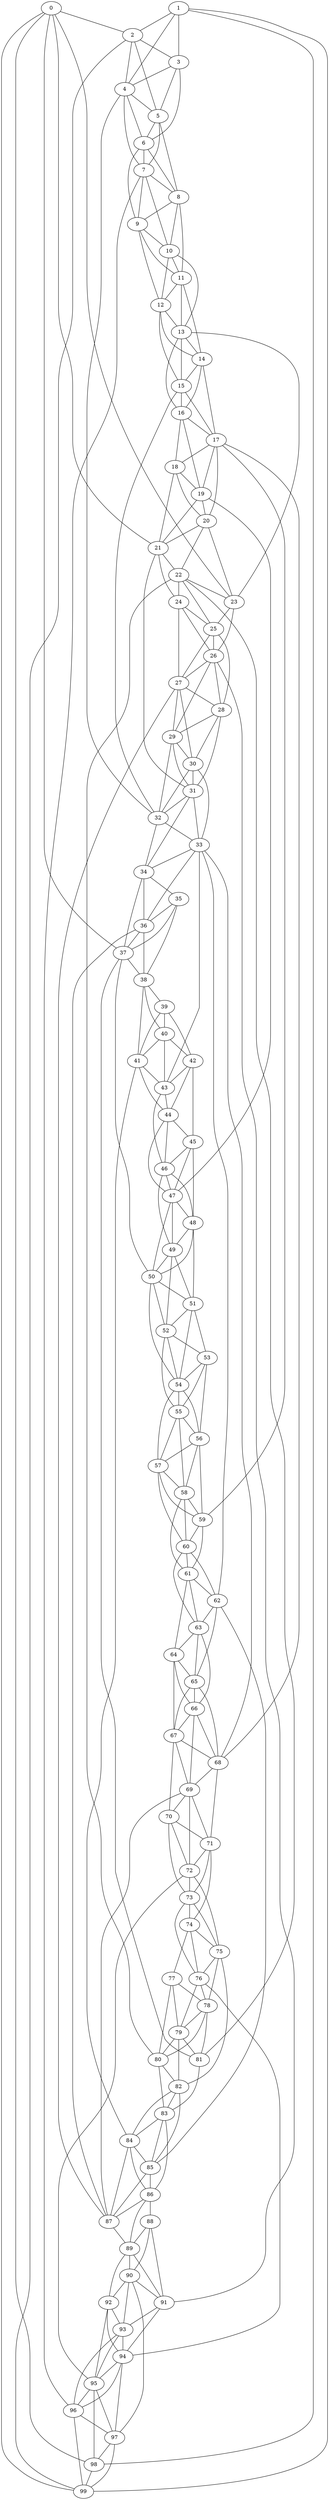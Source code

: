 strict graph "watts_strogatz_graph(100,6,0.1)" {
0;
1;
2;
3;
4;
5;
6;
7;
8;
9;
10;
11;
12;
13;
14;
15;
16;
17;
18;
19;
20;
21;
22;
23;
24;
25;
26;
27;
28;
29;
30;
31;
32;
33;
34;
35;
36;
37;
38;
39;
40;
41;
42;
43;
44;
45;
46;
47;
48;
49;
50;
51;
52;
53;
54;
55;
56;
57;
58;
59;
60;
61;
62;
63;
64;
65;
66;
67;
68;
69;
70;
71;
72;
73;
74;
75;
76;
77;
78;
79;
80;
81;
82;
83;
84;
85;
86;
87;
88;
89;
90;
91;
92;
93;
94;
95;
96;
97;
98;
99;
0 -- 2  [is_available=True, prob="0.404568651207"];
0 -- 37  [is_available=True, prob="0.89430727141"];
0 -- 98  [is_available=True, prob="0.112912237119"];
0 -- 99  [is_available=True, prob="0.0492135881629"];
0 -- 21  [is_available=True, prob="0.820825814095"];
0 -- 23  [is_available=True, prob="1.0"];
1 -- 2  [is_available=True, prob="1.0"];
1 -- 99  [is_available=True, prob="0.911406872276"];
1 -- 4  [is_available=True, prob="0.282819895791"];
1 -- 98  [is_available=True, prob="0.0252135138396"];
1 -- 3  [is_available=True, prob="0.521943967387"];
2 -- 3  [is_available=True, prob="0.860455242229"];
2 -- 4  [is_available=True, prob="0.27597022181"];
2 -- 5  [is_available=True, prob="0.594268158527"];
2 -- 99  [is_available=True, prob="1.0"];
3 -- 4  [is_available=True, prob="1.0"];
3 -- 5  [is_available=True, prob="0.517934697987"];
3 -- 6  [is_available=True, prob="0.465299019695"];
4 -- 32  [is_available=True, prob="0.693758560918"];
4 -- 5  [is_available=True, prob="0.329417780325"];
4 -- 6  [is_available=True, prob="0.2591745241"];
4 -- 7  [is_available=True, prob="0.357610133847"];
5 -- 6  [is_available=True, prob="0.908138757935"];
5 -- 7  [is_available=True, prob="0.649773210959"];
5 -- 8  [is_available=True, prob="0.969536194228"];
6 -- 7  [is_available=True, prob="0.514722623103"];
6 -- 8  [is_available=True, prob="1.0"];
6 -- 9  [is_available=True, prob="0.394757101127"];
7 -- 96  [is_available=True, prob="1.0"];
7 -- 8  [is_available=True, prob="0.32098603619"];
7 -- 9  [is_available=True, prob="1.0"];
7 -- 10  [is_available=True, prob="0.0392241794175"];
8 -- 9  [is_available=True, prob="0.776556052693"];
8 -- 10  [is_available=True, prob="0.908416186019"];
8 -- 11  [is_available=True, prob="0.625084002592"];
9 -- 10  [is_available=True, prob="0.118145312951"];
9 -- 11  [is_available=True, prob="0.690214792559"];
9 -- 12  [is_available=True, prob="1.0"];
10 -- 11  [is_available=True, prob="0.701667457419"];
10 -- 12  [is_available=True, prob="0.191606260596"];
10 -- 13  [is_available=True, prob="0.702476051108"];
11 -- 12  [is_available=True, prob="0.995066607897"];
11 -- 13  [is_available=True, prob="0.798807085447"];
11 -- 14  [is_available=True, prob="0.911836279687"];
12 -- 13  [is_available=True, prob="0.907907338809"];
12 -- 14  [is_available=True, prob="0.688125809661"];
12 -- 15  [is_available=True, prob="0.061091355521"];
13 -- 14  [is_available=True, prob="0.401416966236"];
13 -- 15  [is_available=True, prob="0.806180555447"];
13 -- 16  [is_available=True, prob="0.970791040335"];
13 -- 23  [is_available=True, prob="1.0"];
14 -- 15  [is_available=True, prob="0.223785095932"];
14 -- 16  [is_available=True, prob="1.0"];
14 -- 17  [is_available=True, prob="0.589967661436"];
15 -- 32  [is_available=True, prob="0.661783836894"];
15 -- 16  [is_available=True, prob="1.0"];
15 -- 17  [is_available=True, prob="0.482113471384"];
16 -- 17  [is_available=True, prob="0.57650108501"];
16 -- 18  [is_available=True, prob="0.521808489857"];
16 -- 19  [is_available=True, prob="0.309461304222"];
17 -- 68  [is_available=True, prob="1.0"];
17 -- 18  [is_available=True, prob="0.764123185344"];
17 -- 19  [is_available=True, prob="0.0897301612175"];
17 -- 20  [is_available=True, prob="1.0"];
17 -- 59  [is_available=True, prob="0.566910206514"];
18 -- 19  [is_available=True, prob="0.941615874552"];
18 -- 20  [is_available=True, prob="1.0"];
18 -- 21  [is_available=True, prob="0.993488005521"];
19 -- 47  [is_available=True, prob="0.958167001717"];
19 -- 20  [is_available=True, prob="0.902527411293"];
19 -- 21  [is_available=True, prob="0.689988990892"];
20 -- 21  [is_available=True, prob="0.902825222285"];
20 -- 22  [is_available=True, prob="1.0"];
20 -- 23  [is_available=True, prob="1.0"];
21 -- 22  [is_available=True, prob="1.0"];
21 -- 24  [is_available=True, prob="1.0"];
21 -- 31  [is_available=True, prob="0.362791508334"];
22 -- 80  [is_available=True, prob="0.566376698518"];
22 -- 81  [is_available=True, prob="0.296813042802"];
22 -- 23  [is_available=True, prob="0.873115317443"];
22 -- 24  [is_available=True, prob="0.188562114084"];
22 -- 25  [is_available=True, prob="0.556837858533"];
23 -- 25  [is_available=True, prob="0.880979137551"];
23 -- 26  [is_available=True, prob="0.189616441155"];
24 -- 25  [is_available=True, prob="0.621498570092"];
24 -- 26  [is_available=True, prob="1.0"];
24 -- 27  [is_available=True, prob="0.310847796466"];
25 -- 26  [is_available=True, prob="1.0"];
25 -- 27  [is_available=True, prob="0.127172240268"];
25 -- 28  [is_available=True, prob="1.0"];
26 -- 91  [is_available=True, prob="0.688389978615"];
26 -- 27  [is_available=True, prob="0.00614432826056"];
26 -- 28  [is_available=True, prob="0.254981363854"];
26 -- 29  [is_available=True, prob="0.184547569565"];
27 -- 87  [is_available=True, prob="0.000364572888597"];
27 -- 28  [is_available=True, prob="0.358008884978"];
27 -- 29  [is_available=True, prob="0.333462764019"];
27 -- 30  [is_available=True, prob="0.391592920711"];
28 -- 29  [is_available=True, prob="1.0"];
28 -- 30  [is_available=True, prob="0.0177546083059"];
28 -- 31  [is_available=True, prob="0.878614844935"];
29 -- 32  [is_available=True, prob="1.0"];
29 -- 30  [is_available=True, prob="1.0"];
29 -- 31  [is_available=True, prob="0.362411485111"];
30 -- 32  [is_available=True, prob="0.164881782422"];
30 -- 33  [is_available=True, prob="1.0"];
30 -- 31  [is_available=True, prob="0.667548368461"];
31 -- 32  [is_available=True, prob="1.0"];
31 -- 33  [is_available=True, prob="0.564347790974"];
31 -- 34  [is_available=True, prob="0.63171837769"];
32 -- 33  [is_available=True, prob="0.609016118472"];
32 -- 34  [is_available=True, prob="0.819598767704"];
33 -- 34  [is_available=True, prob="1.0"];
33 -- 36  [is_available=True, prob="1.0"];
33 -- 43  [is_available=True, prob="0.315872048826"];
33 -- 62  [is_available=True, prob="0.110622180111"];
33 -- 68  [is_available=True, prob="0.567023249735"];
34 -- 35  [is_available=True, prob="0.11960468572"];
34 -- 36  [is_available=True, prob="0.404019801448"];
34 -- 37  [is_available=True, prob="0.703304524199"];
35 -- 36  [is_available=True, prob="1.0"];
35 -- 37  [is_available=True, prob="0.708228593972"];
35 -- 38  [is_available=True, prob="0.306621013162"];
36 -- 37  [is_available=True, prob="0.529873602848"];
36 -- 38  [is_available=True, prob="0.816438764066"];
36 -- 87  [is_available=True, prob="1.0"];
37 -- 38  [is_available=True, prob="0.790576468838"];
37 -- 81  [is_available=True, prob="0.884950689208"];
37 -- 50  [is_available=True, prob="0.455238404776"];
38 -- 39  [is_available=True, prob="0.117843488596"];
38 -- 40  [is_available=True, prob="1.0"];
38 -- 41  [is_available=True, prob="0.997238091436"];
39 -- 40  [is_available=True, prob="0.978862611774"];
39 -- 41  [is_available=True, prob="0.705816296879"];
39 -- 42  [is_available=True, prob="0.229267430103"];
40 -- 41  [is_available=True, prob="1.0"];
40 -- 42  [is_available=True, prob="0.700243022165"];
40 -- 43  [is_available=True, prob="1.0"];
41 -- 43  [is_available=True, prob="0.174221600489"];
41 -- 44  [is_available=True, prob="0.826008519345"];
41 -- 84  [is_available=True, prob="1.0"];
42 -- 43  [is_available=True, prob="1.0"];
42 -- 44  [is_available=True, prob="0.606096635461"];
42 -- 45  [is_available=True, prob="0.27360657916"];
43 -- 44  [is_available=True, prob="0.376974300651"];
43 -- 46  [is_available=True, prob="0.347933781655"];
44 -- 45  [is_available=True, prob="1.0"];
44 -- 46  [is_available=True, prob="0.66683485627"];
44 -- 47  [is_available=True, prob="0.645964103306"];
45 -- 46  [is_available=True, prob="0.87666125114"];
45 -- 47  [is_available=True, prob="0.0911997513971"];
45 -- 48  [is_available=True, prob="0.318190222678"];
46 -- 47  [is_available=True, prob="0.100808002908"];
46 -- 48  [is_available=True, prob="0.678225351396"];
46 -- 49  [is_available=True, prob="1.0"];
47 -- 48  [is_available=True, prob="0.155024930423"];
47 -- 49  [is_available=True, prob="0.10690900095"];
47 -- 50  [is_available=True, prob="1.0"];
48 -- 49  [is_available=True, prob="1.0"];
48 -- 50  [is_available=True, prob="0.088212218103"];
48 -- 51  [is_available=True, prob="0.524940957319"];
49 -- 50  [is_available=True, prob="0.488189464706"];
49 -- 51  [is_available=True, prob="1.0"];
49 -- 52  [is_available=True, prob="0.0979864002148"];
50 -- 51  [is_available=True, prob="1.0"];
50 -- 52  [is_available=True, prob="0.99445630799"];
50 -- 54  [is_available=True, prob="0.278909741352"];
51 -- 52  [is_available=True, prob="1.0"];
51 -- 53  [is_available=True, prob="1.0"];
51 -- 54  [is_available=True, prob="0.367879836792"];
52 -- 53  [is_available=True, prob="0.521225787698"];
52 -- 54  [is_available=True, prob="0.933108467781"];
52 -- 55  [is_available=True, prob="0.677942749285"];
53 -- 54  [is_available=True, prob="0.237356501175"];
53 -- 55  [is_available=True, prob="0.495309988643"];
53 -- 56  [is_available=True, prob="1.0"];
54 -- 55  [is_available=True, prob="1.0"];
54 -- 56  [is_available=True, prob="0.376828959227"];
54 -- 57  [is_available=True, prob="0.0930020108075"];
55 -- 56  [is_available=True, prob="0.110872577262"];
55 -- 57  [is_available=True, prob="0.204460745608"];
55 -- 58  [is_available=True, prob="0.392674077297"];
56 -- 57  [is_available=True, prob="0.273316086233"];
56 -- 58  [is_available=True, prob="0.890460851367"];
56 -- 59  [is_available=True, prob="0.117558789215"];
57 -- 58  [is_available=True, prob="1.0"];
57 -- 59  [is_available=True, prob="0.519898471331"];
57 -- 60  [is_available=True, prob="0.894181070151"];
58 -- 59  [is_available=True, prob="1.0"];
58 -- 60  [is_available=True, prob="1.0"];
58 -- 61  [is_available=True, prob="0.882178737132"];
59 -- 60  [is_available=True, prob="0.761343615249"];
59 -- 61  [is_available=True, prob="1.0"];
60 -- 61  [is_available=True, prob="0.400189845906"];
60 -- 62  [is_available=True, prob="1.0"];
60 -- 63  [is_available=True, prob="1.0"];
61 -- 64  [is_available=True, prob="0.729848617469"];
61 -- 62  [is_available=True, prob="0.267422130241"];
61 -- 63  [is_available=True, prob="1.0"];
62 -- 65  [is_available=True, prob="0.529578251504"];
62 -- 85  [is_available=True, prob="0.419877681844"];
62 -- 63  [is_available=True, prob="0.207073217424"];
63 -- 64  [is_available=True, prob="0.402795024281"];
63 -- 65  [is_available=True, prob="1.0"];
63 -- 66  [is_available=True, prob="0.162948237039"];
64 -- 65  [is_available=True, prob="0.0926638294196"];
64 -- 66  [is_available=True, prob="0.624720577174"];
64 -- 67  [is_available=True, prob="0.281654352814"];
65 -- 66  [is_available=True, prob="0.334512771638"];
65 -- 67  [is_available=True, prob="1.0"];
65 -- 68  [is_available=True, prob="0.0528300848725"];
66 -- 67  [is_available=True, prob="0.971534178339"];
66 -- 68  [is_available=True, prob="0.348271377533"];
66 -- 69  [is_available=True, prob="0.310828902669"];
67 -- 68  [is_available=True, prob="0.674794883666"];
67 -- 69  [is_available=True, prob="0.996511822552"];
67 -- 70  [is_available=True, prob="0.113122851859"];
68 -- 69  [is_available=True, prob="0.783823316533"];
68 -- 71  [is_available=True, prob="0.662642681298"];
69 -- 70  [is_available=True, prob="0.874477822397"];
69 -- 71  [is_available=True, prob="0.302814925193"];
69 -- 72  [is_available=True, prob="0.0653011017776"];
69 -- 87  [is_available=True, prob="0.994528810535"];
70 -- 71  [is_available=True, prob="0.736202345899"];
70 -- 72  [is_available=True, prob="0.889441131542"];
70 -- 73  [is_available=True, prob="0.837232348481"];
71 -- 72  [is_available=True, prob="0.00160701953428"];
71 -- 73  [is_available=True, prob="0.6446265417"];
71 -- 74  [is_available=True, prob="1.0"];
72 -- 73  [is_available=True, prob="0.00128351734261"];
72 -- 75  [is_available=True, prob="0.770290352582"];
72 -- 95  [is_available=True, prob="0.435711821129"];
73 -- 74  [is_available=True, prob="0.34541319529"];
73 -- 75  [is_available=True, prob="0.616501631336"];
73 -- 76  [is_available=True, prob="0.54380660589"];
74 -- 75  [is_available=True, prob="1.0"];
74 -- 76  [is_available=True, prob="1.0"];
74 -- 77  [is_available=True, prob="0.863590617075"];
75 -- 76  [is_available=True, prob="1.0"];
75 -- 78  [is_available=True, prob="1.0"];
75 -- 82  [is_available=True, prob="0.967462224724"];
76 -- 78  [is_available=True, prob="1.0"];
76 -- 79  [is_available=True, prob="0.760011163924"];
76 -- 94  [is_available=True, prob="0.773648418887"];
77 -- 78  [is_available=True, prob="0.790874527967"];
77 -- 79  [is_available=True, prob="0.481580240551"];
77 -- 80  [is_available=True, prob="0.99868711054"];
78 -- 79  [is_available=True, prob="0.998669610276"];
78 -- 80  [is_available=True, prob="0.737978953359"];
78 -- 81  [is_available=True, prob="1.0"];
79 -- 80  [is_available=True, prob="1.0"];
79 -- 81  [is_available=True, prob="0.197873716615"];
79 -- 82  [is_available=True, prob="0.171230906598"];
80 -- 82  [is_available=True, prob="0.376839517088"];
80 -- 83  [is_available=True, prob="0.911787758952"];
81 -- 83  [is_available=True, prob="0.0652101271734"];
82 -- 83  [is_available=True, prob="1.0"];
82 -- 84  [is_available=True, prob="1.0"];
82 -- 85  [is_available=True, prob="0.894236105839"];
83 -- 84  [is_available=True, prob="0.209892404986"];
83 -- 85  [is_available=True, prob="0.872933623563"];
83 -- 86  [is_available=True, prob="1.0"];
84 -- 85  [is_available=True, prob="0.814162445287"];
84 -- 86  [is_available=True, prob="0.853210536288"];
84 -- 87  [is_available=True, prob="0.378432290675"];
85 -- 86  [is_available=True, prob="1.0"];
85 -- 87  [is_available=True, prob="0.514908031572"];
86 -- 87  [is_available=True, prob="1.0"];
86 -- 88  [is_available=True, prob="0.56712801912"];
86 -- 89  [is_available=True, prob="0.185762887371"];
87 -- 89  [is_available=True, prob="0.167197368987"];
88 -- 89  [is_available=True, prob="0.884871100688"];
88 -- 90  [is_available=True, prob="0.28470064455"];
88 -- 91  [is_available=True, prob="0.574585850277"];
89 -- 90  [is_available=True, prob="0.119426177443"];
89 -- 91  [is_available=True, prob="0.459252570428"];
89 -- 92  [is_available=True, prob="0.354731853056"];
90 -- 97  [is_available=True, prob="0.831205217117"];
90 -- 91  [is_available=True, prob="0.86905158125"];
90 -- 92  [is_available=True, prob="0.69643588143"];
90 -- 93  [is_available=True, prob="1.0"];
91 -- 93  [is_available=True, prob="0.337128428015"];
91 -- 94  [is_available=True, prob="0.179037179434"];
92 -- 93  [is_available=True, prob="0.591949195497"];
92 -- 94  [is_available=True, prob="1.0"];
92 -- 95  [is_available=True, prob="0.328742486259"];
93 -- 96  [is_available=True, prob="0.727745932028"];
93 -- 94  [is_available=True, prob="0.988636766278"];
93 -- 95  [is_available=True, prob="1.0"];
94 -- 96  [is_available=True, prob="1.0"];
94 -- 97  [is_available=True, prob="0.654609951699"];
94 -- 95  [is_available=True, prob="0.656013601676"];
95 -- 96  [is_available=True, prob="0.345067597319"];
95 -- 97  [is_available=True, prob="1.0"];
95 -- 98  [is_available=True, prob="0.155962440674"];
96 -- 97  [is_available=True, prob="0.605299497026"];
96 -- 99  [is_available=True, prob="0.598779799355"];
97 -- 98  [is_available=True, prob="0.206272642972"];
97 -- 99  [is_available=True, prob="0.811948712614"];
98 -- 99  [is_available=True, prob="0.831259945784"];
}
